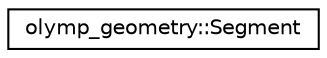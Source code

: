digraph "Иерархия классов. Графический вид."
{
 // LATEX_PDF_SIZE
  edge [fontname="Helvetica",fontsize="10",labelfontname="Helvetica",labelfontsize="10"];
  node [fontname="Helvetica",fontsize="10",shape=record];
  rankdir="LR";
  Node0 [label="olymp_geometry::Segment",height=0.2,width=0.4,color="black", fillcolor="white", style="filled",URL="$classolymp__geometry_1_1_segment.html",tooltip=" "];
}
